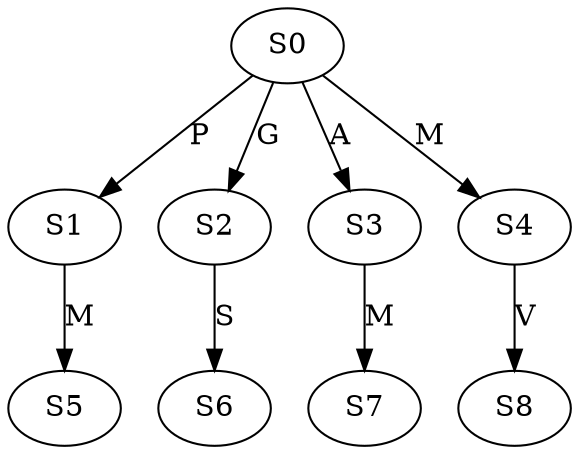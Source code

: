 strict digraph  {
	S0 -> S1 [ label = P ];
	S0 -> S2 [ label = G ];
	S0 -> S3 [ label = A ];
	S0 -> S4 [ label = M ];
	S1 -> S5 [ label = M ];
	S2 -> S6 [ label = S ];
	S3 -> S7 [ label = M ];
	S4 -> S8 [ label = V ];
}
